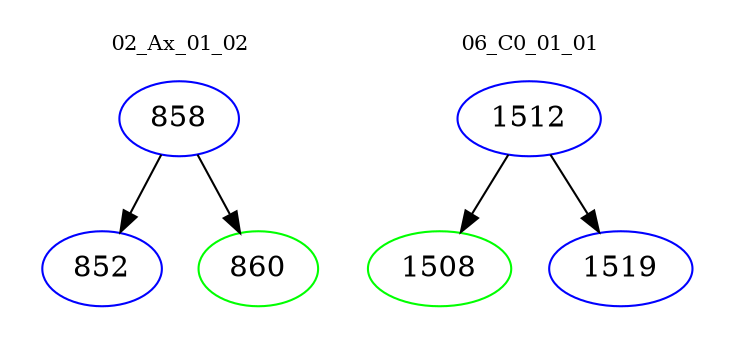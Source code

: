 digraph{
subgraph cluster_0 {
color = white
label = "02_Ax_01_02";
fontsize=10;
T0_858 [label="858", color="blue"]
T0_858 -> T0_852 [color="black"]
T0_852 [label="852", color="blue"]
T0_858 -> T0_860 [color="black"]
T0_860 [label="860", color="green"]
}
subgraph cluster_1 {
color = white
label = "06_C0_01_01";
fontsize=10;
T1_1512 [label="1512", color="blue"]
T1_1512 -> T1_1508 [color="black"]
T1_1508 [label="1508", color="green"]
T1_1512 -> T1_1519 [color="black"]
T1_1519 [label="1519", color="blue"]
}
}
